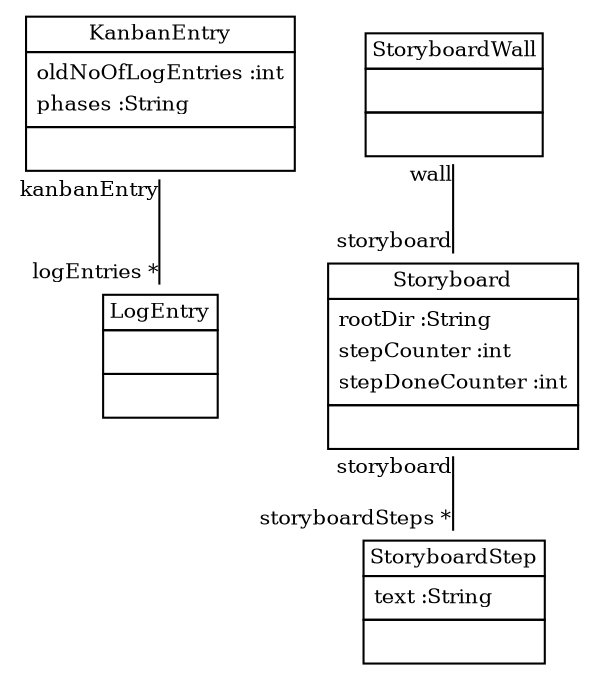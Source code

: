 
 digraph ClassDiagram {
    node [shape = none, fontsize = 10]; 
    edge [fontsize = 10];
    
    
    _KanbanEntry [label=<<table border='0' cellborder='1' cellspacing='0'> <tr> <td HREF="../test/org/sdmlib/storyboards/KanbanEntry.java">KanbanEntry</td> </tr> <tr><td><table border='0' cellborder='0' cellspacing='0'> <tr><td align='left'>oldNoOfLogEntries :int</td></tr> <tr><td align='left'>phases :String</td></tr>  </table></td></tr> <tr><td><table border='0' cellborder='0' cellspacing='0'> <tr><td> </td></tr> </table></td></tr> </table>>];
    _LogEntry [label=<<table border='0' cellborder='1' cellspacing='0'> <tr> <td HREF="../test/org/sdmlib/storyboards/LogEntry.java">LogEntry</td> </tr> <tr><td><table border='0' cellborder='0' cellspacing='0'> <tr><td> </td></tr> </table></td></tr> <tr><td><table border='0' cellborder='0' cellspacing='0'> <tr><td> </td></tr> </table></td></tr> </table>>];
    _StoryboardWall [label=<<table border='0' cellborder='1' cellspacing='0'> <tr> <td HREF="../test/org/sdmlib/storyboards/StoryboardWall.java">StoryboardWall</td> </tr> <tr><td><table border='0' cellborder='0' cellspacing='0'> <tr><td> </td></tr> </table></td></tr> <tr><td><table border='0' cellborder='0' cellspacing='0'> <tr><td> </td></tr> </table></td></tr> </table>>];
    _Storyboard [label=<<table border='0' cellborder='1' cellspacing='0'> <tr> <td HREF="../test/org/sdmlib/storyboards/Storyboard.java">Storyboard</td> </tr> <tr><td><table border='0' cellborder='0' cellspacing='0'> <tr><td align='left'>rootDir :String</td></tr> <tr><td align='left'>stepCounter :int</td></tr> <tr><td align='left'>stepDoneCounter :int</td></tr>  </table></td></tr> <tr><td><table border='0' cellborder='0' cellspacing='0'> <tr><td> </td></tr> </table></td></tr> </table>>];
    _StoryboardStep [label=<<table border='0' cellborder='1' cellspacing='0'> <tr> <td HREF="../test/org/sdmlib/storyboards/StoryboardStep.java">StoryboardStep</td> </tr> <tr><td><table border='0' cellborder='0' cellspacing='0'> <tr><td align='left'>text :String</td></tr>  </table></td></tr> <tr><td><table border='0' cellborder='0' cellspacing='0'> <tr><td> </td></tr> </table></td></tr> </table>>];
    
    
    
    _KanbanEntry -> _LogEntry [headlabel = "logEntries *" taillabel = "kanbanEntry" arrowhead = "none" ];
    _StoryboardWall -> _Storyboard [headlabel = "storyboard" taillabel = "wall" arrowhead = "none" ];
    _Storyboard -> _StoryboardStep [headlabel = "storyboardSteps *" taillabel = "storyboard" arrowhead = "none" ];
}
